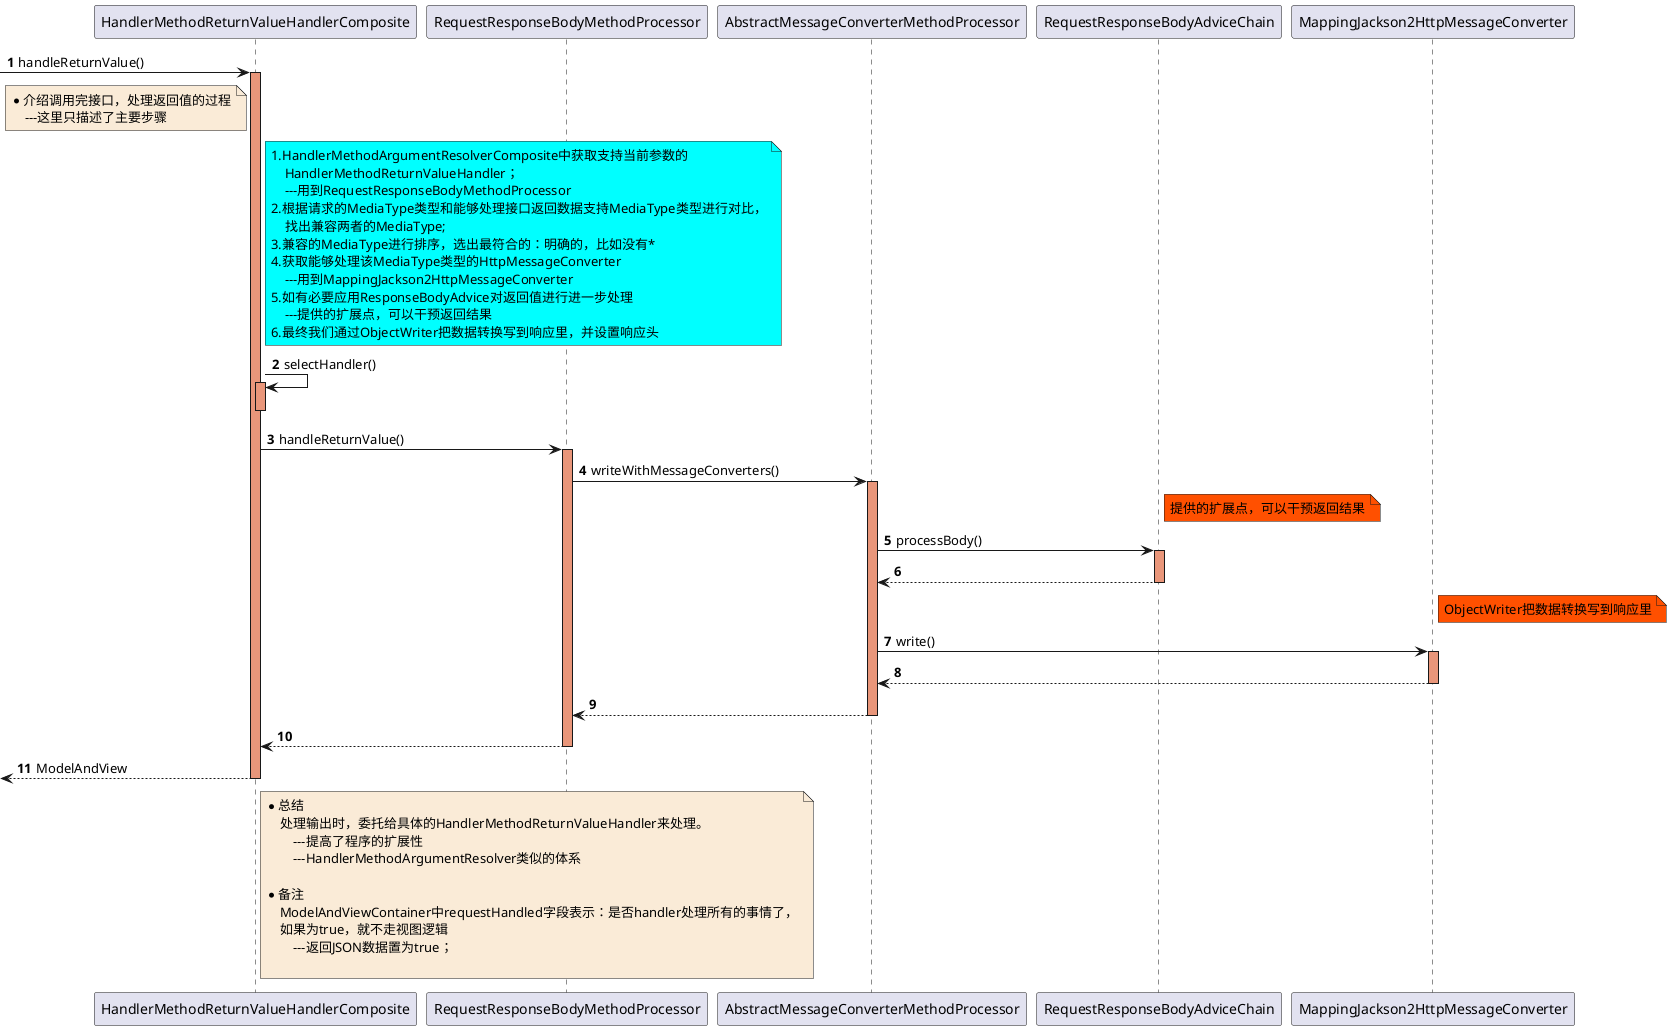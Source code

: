 @startuml
autonumber

-> HandlerMethodReturnValueHandlerComposite: handleReturnValue()
activate HandlerMethodReturnValueHandlerComposite #DarkSalmon

    note left of HandlerMethodReturnValueHandlerComposite #FAEBD7
        *介绍调用完接口，处理返回值的过程
            ---这里只描述了主要步骤
    end note

    note right of HandlerMethodReturnValueHandlerComposite #aqua
        1.HandlerMethodArgumentResolverComposite中获取支持当前参数的
            HandlerMethodReturnValueHandler；
            ---用到RequestResponseBodyMethodProcessor
        2.根据请求的MediaType类型和能够处理接口返回数据支持MediaType类型进行对比，
            找出兼容两者的MediaType;
        3.兼容的MediaType进行排序，选出最符合的：明确的，比如没有*
        4.获取能够处理该MediaType类型的HttpMessageConverter
            ---用到MappingJackson2HttpMessageConverter
        5.如有必要应用ResponseBodyAdvice对返回值进行进一步处理
            ---提供的扩展点，可以干预返回结果
        6.最终我们通过ObjectWriter把数据转换写到响应里，并设置响应头
    end note

    HandlerMethodReturnValueHandlerComposite -> HandlerMethodReturnValueHandlerComposite : selectHandler()
    activate HandlerMethodReturnValueHandlerComposite #DarkSalmon
    deactivate HandlerMethodReturnValueHandlerComposite

    HandlerMethodReturnValueHandlerComposite -> RequestResponseBodyMethodProcessor :handleReturnValue()
    activate RequestResponseBodyMethodProcessor #DarkSalmon

        RequestResponseBodyMethodProcessor -> AbstractMessageConverterMethodProcessor :writeWithMessageConverters()
        activate AbstractMessageConverterMethodProcessor #DarkSalmon

            note right of RequestResponseBodyAdviceChain #FF5000
                提供的扩展点，可以干预返回结果
            end note
            AbstractMessageConverterMethodProcessor -> RequestResponseBodyAdviceChain :processBody()
            activate RequestResponseBodyAdviceChain #DarkSalmon
            RequestResponseBodyAdviceChain --> AbstractMessageConverterMethodProcessor
            deactivate RequestResponseBodyAdviceChain

            note right of MappingJackson2HttpMessageConverter #FF5000
                ObjectWriter把数据转换写到响应里
            end note
            AbstractMessageConverterMethodProcessor -> MappingJackson2HttpMessageConverter :write()
            activate MappingJackson2HttpMessageConverter #DarkSalmon
            MappingJackson2HttpMessageConverter --> AbstractMessageConverterMethodProcessor
            deactivate MappingJackson2HttpMessageConverter

        AbstractMessageConverterMethodProcessor --> RequestResponseBodyMethodProcessor
        deactivate AbstractMessageConverterMethodProcessor

    RequestResponseBodyMethodProcessor --> HandlerMethodReturnValueHandlerComposite
    deactivate RequestResponseBodyMethodProcessor



<-- HandlerMethodReturnValueHandlerComposite : ModelAndView
deactivate HandlerMethodReturnValueHandlerComposite

note right of HandlerMethodReturnValueHandlerComposite #FAEBD7
    *总结
        处理输出时，委托给具体的HandlerMethodReturnValueHandler来处理。
            ---提高了程序的扩展性
            ---HandlerMethodArgumentResolver类似的体系

    *备注
        ModelAndViewContainer中requestHandled字段表示：是否handler处理所有的事情了，
        如果为true，就不走视图逻辑
            ---返回JSON数据置为true；

end note

@enduml